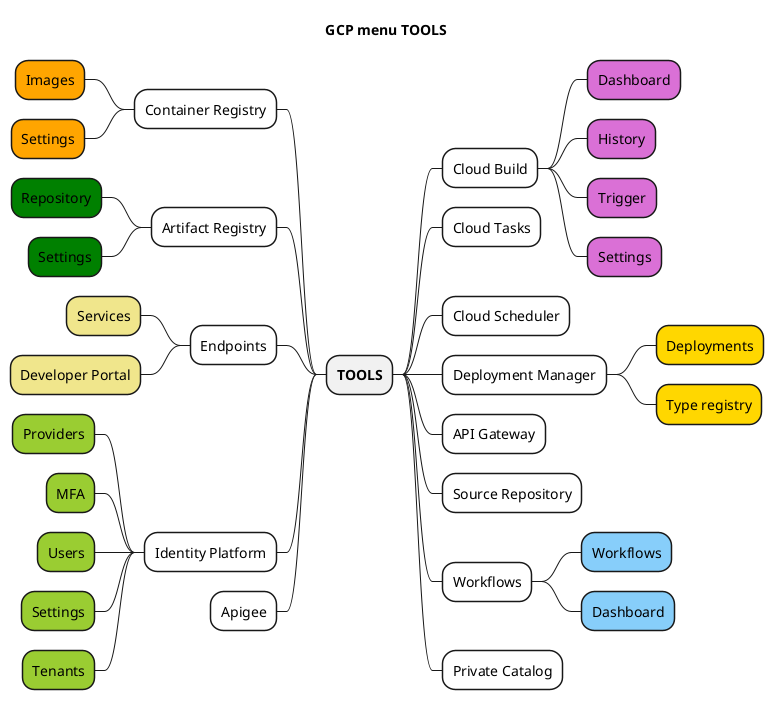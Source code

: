 @startmindmap
title GCP menu TOOLS

* **TOOLS**
**[#White] Cloud Build
***[#Orchid] Dashboard
***[#Orchid] History
***[#Orchid] Trigger
***[#Orchid] Settings

**[#White] Cloud Tasks

--[#White] Container Registry
---[#Orange] Images
---[#Orange] Settings

--[#White] Artifact Registry
---[#Green] Repository
---[#Green] Settings

**[#White] Cloud Scheduler

**[#White] Deployment Manager
***[#Gold] Deployments
***[#Gold] Type registry

**[#White] API Gateway

--[#White] Endpoints
---[#Khaki] Services
---[#Khaki] Developer Portal

--[#White] Identity Platform
---[#YellowGreen] Providers
---[#YellowGreen] MFA
---[#YellowGreen] Users
---[#YellowGreen] Settings
---[#YellowGreen] Tenants

**[#White] Source Repository

**[#White] Workflows
***[#LightSkyBlue] Workflows
***[#LightSkyBlue] Dashboard

**[#White] Private Catalog
--[#White] Apigee




@endmindmap
